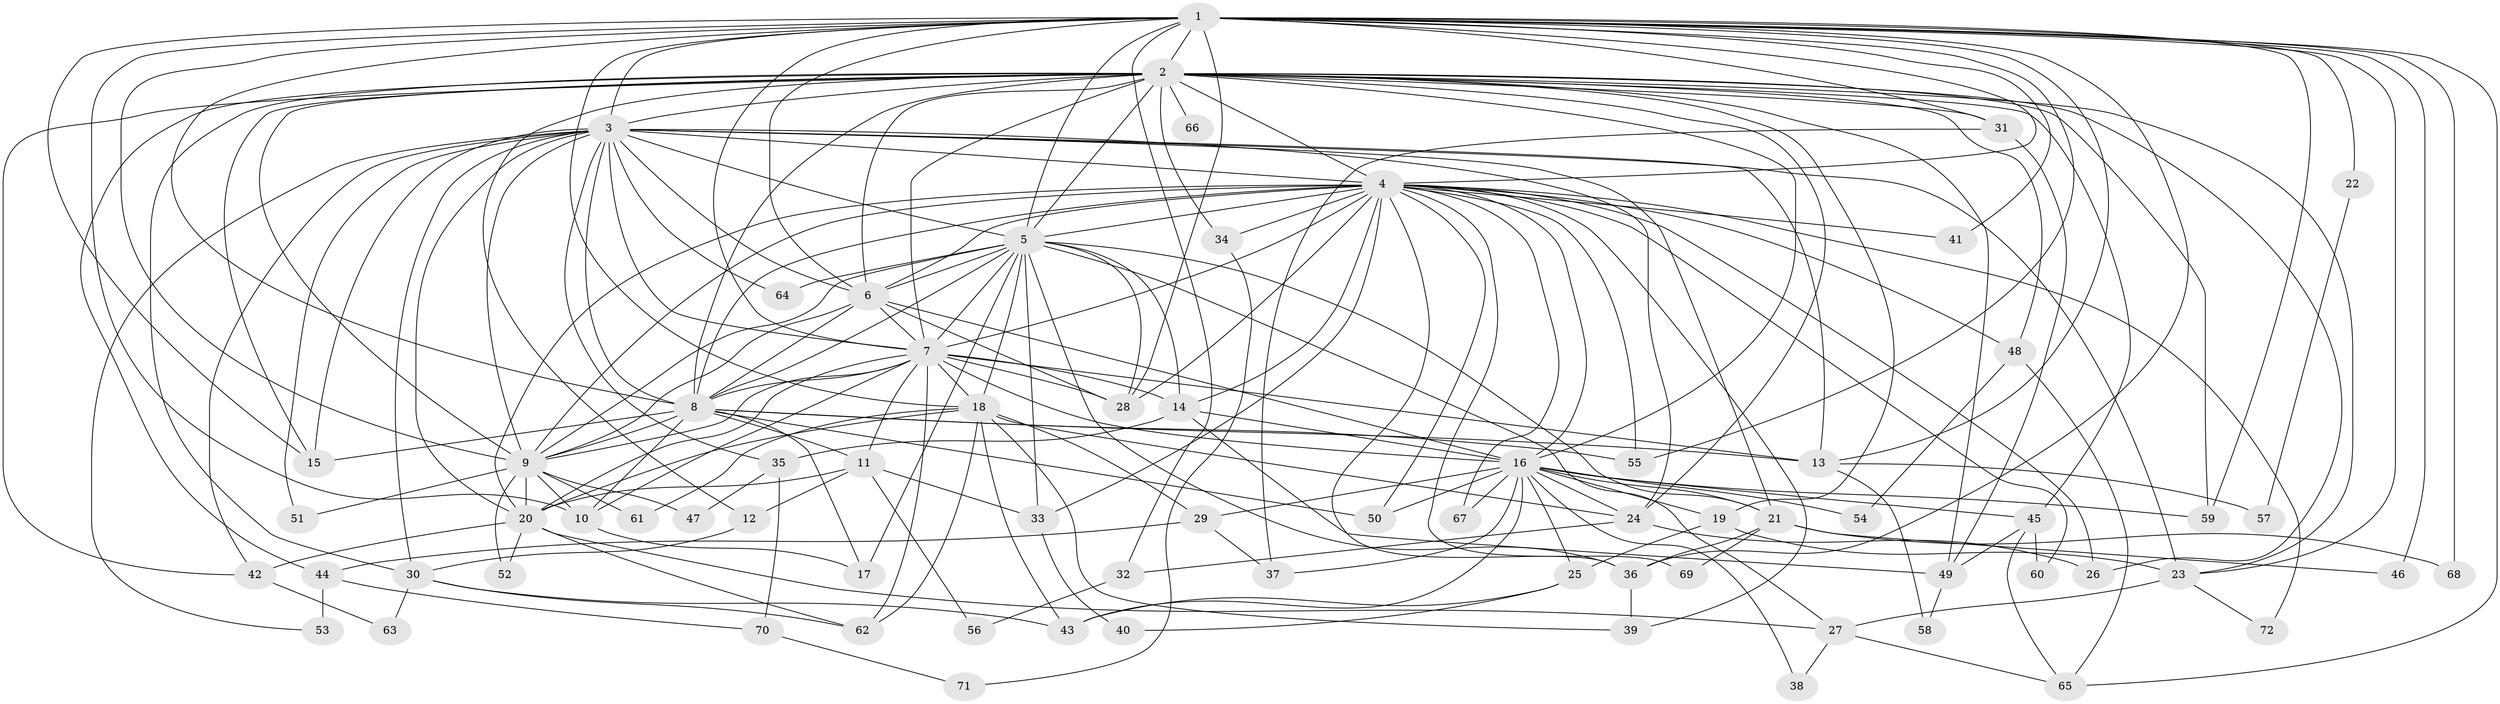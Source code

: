 // original degree distribution, {29: 0.013986013986013986, 24: 0.006993006993006993, 23: 0.006993006993006993, 18: 0.006993006993006993, 20: 0.013986013986013986, 22: 0.006993006993006993, 30: 0.006993006993006993, 16: 0.006993006993006993, 4: 0.1258741258741259, 6: 0.027972027972027972, 3: 0.1958041958041958, 5: 0.06993006993006994, 2: 0.4965034965034965, 12: 0.006993006993006993, 7: 0.006993006993006993}
// Generated by graph-tools (version 1.1) at 2025/35/03/09/25 02:35:04]
// undirected, 72 vertices, 204 edges
graph export_dot {
graph [start="1"]
  node [color=gray90,style=filled];
  1;
  2;
  3;
  4;
  5;
  6;
  7;
  8;
  9;
  10;
  11;
  12;
  13;
  14;
  15;
  16;
  17;
  18;
  19;
  20;
  21;
  22;
  23;
  24;
  25;
  26;
  27;
  28;
  29;
  30;
  31;
  32;
  33;
  34;
  35;
  36;
  37;
  38;
  39;
  40;
  41;
  42;
  43;
  44;
  45;
  46;
  47;
  48;
  49;
  50;
  51;
  52;
  53;
  54;
  55;
  56;
  57;
  58;
  59;
  60;
  61;
  62;
  63;
  64;
  65;
  66;
  67;
  68;
  69;
  70;
  71;
  72;
  1 -- 2 [weight=2.0];
  1 -- 3 [weight=2.0];
  1 -- 4 [weight=1.0];
  1 -- 5 [weight=2.0];
  1 -- 6 [weight=1.0];
  1 -- 7 [weight=1.0];
  1 -- 8 [weight=1.0];
  1 -- 9 [weight=1.0];
  1 -- 10 [weight=1.0];
  1 -- 13 [weight=1.0];
  1 -- 15 [weight=1.0];
  1 -- 18 [weight=1.0];
  1 -- 22 [weight=1.0];
  1 -- 23 [weight=1.0];
  1 -- 28 [weight=1.0];
  1 -- 31 [weight=2.0];
  1 -- 32 [weight=1.0];
  1 -- 36 [weight=1.0];
  1 -- 41 [weight=1.0];
  1 -- 46 [weight=1.0];
  1 -- 55 [weight=1.0];
  1 -- 59 [weight=1.0];
  1 -- 65 [weight=1.0];
  1 -- 68 [weight=1.0];
  2 -- 3 [weight=2.0];
  2 -- 4 [weight=3.0];
  2 -- 5 [weight=2.0];
  2 -- 6 [weight=3.0];
  2 -- 7 [weight=2.0];
  2 -- 8 [weight=3.0];
  2 -- 9 [weight=2.0];
  2 -- 12 [weight=1.0];
  2 -- 15 [weight=1.0];
  2 -- 16 [weight=2.0];
  2 -- 19 [weight=1.0];
  2 -- 23 [weight=1.0];
  2 -- 24 [weight=1.0];
  2 -- 26 [weight=1.0];
  2 -- 30 [weight=1.0];
  2 -- 31 [weight=1.0];
  2 -- 34 [weight=1.0];
  2 -- 42 [weight=1.0];
  2 -- 44 [weight=1.0];
  2 -- 45 [weight=1.0];
  2 -- 48 [weight=1.0];
  2 -- 49 [weight=1.0];
  2 -- 59 [weight=1.0];
  2 -- 66 [weight=2.0];
  3 -- 4 [weight=1.0];
  3 -- 5 [weight=1.0];
  3 -- 6 [weight=1.0];
  3 -- 7 [weight=1.0];
  3 -- 8 [weight=1.0];
  3 -- 9 [weight=1.0];
  3 -- 13 [weight=1.0];
  3 -- 15 [weight=1.0];
  3 -- 20 [weight=1.0];
  3 -- 21 [weight=1.0];
  3 -- 23 [weight=1.0];
  3 -- 24 [weight=2.0];
  3 -- 30 [weight=1.0];
  3 -- 35 [weight=1.0];
  3 -- 42 [weight=1.0];
  3 -- 51 [weight=1.0];
  3 -- 53 [weight=1.0];
  3 -- 64 [weight=1.0];
  4 -- 5 [weight=1.0];
  4 -- 6 [weight=1.0];
  4 -- 7 [weight=1.0];
  4 -- 8 [weight=1.0];
  4 -- 9 [weight=1.0];
  4 -- 14 [weight=1.0];
  4 -- 16 [weight=1.0];
  4 -- 20 [weight=2.0];
  4 -- 26 [weight=1.0];
  4 -- 28 [weight=1.0];
  4 -- 33 [weight=2.0];
  4 -- 34 [weight=1.0];
  4 -- 36 [weight=1.0];
  4 -- 39 [weight=1.0];
  4 -- 41 [weight=1.0];
  4 -- 48 [weight=1.0];
  4 -- 50 [weight=1.0];
  4 -- 55 [weight=1.0];
  4 -- 60 [weight=1.0];
  4 -- 67 [weight=1.0];
  4 -- 69 [weight=1.0];
  4 -- 72 [weight=1.0];
  5 -- 6 [weight=2.0];
  5 -- 7 [weight=1.0];
  5 -- 8 [weight=1.0];
  5 -- 9 [weight=1.0];
  5 -- 14 [weight=1.0];
  5 -- 17 [weight=1.0];
  5 -- 18 [weight=1.0];
  5 -- 21 [weight=1.0];
  5 -- 27 [weight=1.0];
  5 -- 28 [weight=1.0];
  5 -- 33 [weight=1.0];
  5 -- 36 [weight=1.0];
  5 -- 64 [weight=1.0];
  6 -- 7 [weight=2.0];
  6 -- 8 [weight=1.0];
  6 -- 9 [weight=2.0];
  6 -- 16 [weight=8.0];
  6 -- 28 [weight=1.0];
  7 -- 8 [weight=1.0];
  7 -- 9 [weight=1.0];
  7 -- 10 [weight=2.0];
  7 -- 11 [weight=1.0];
  7 -- 13 [weight=1.0];
  7 -- 14 [weight=1.0];
  7 -- 16 [weight=1.0];
  7 -- 18 [weight=8.0];
  7 -- 20 [weight=3.0];
  7 -- 28 [weight=1.0];
  7 -- 62 [weight=1.0];
  8 -- 9 [weight=1.0];
  8 -- 10 [weight=1.0];
  8 -- 11 [weight=4.0];
  8 -- 13 [weight=1.0];
  8 -- 15 [weight=1.0];
  8 -- 17 [weight=1.0];
  8 -- 50 [weight=1.0];
  8 -- 55 [weight=1.0];
  9 -- 10 [weight=1.0];
  9 -- 20 [weight=1.0];
  9 -- 47 [weight=1.0];
  9 -- 51 [weight=1.0];
  9 -- 52 [weight=1.0];
  9 -- 61 [weight=1.0];
  10 -- 17 [weight=1.0];
  11 -- 12 [weight=1.0];
  11 -- 20 [weight=2.0];
  11 -- 33 [weight=1.0];
  11 -- 56 [weight=1.0];
  12 -- 30 [weight=1.0];
  13 -- 57 [weight=1.0];
  13 -- 58 [weight=1.0];
  14 -- 16 [weight=1.0];
  14 -- 35 [weight=1.0];
  14 -- 49 [weight=1.0];
  16 -- 19 [weight=1.0];
  16 -- 21 [weight=2.0];
  16 -- 24 [weight=1.0];
  16 -- 25 [weight=1.0];
  16 -- 29 [weight=2.0];
  16 -- 37 [weight=1.0];
  16 -- 38 [weight=1.0];
  16 -- 43 [weight=2.0];
  16 -- 45 [weight=1.0];
  16 -- 50 [weight=1.0];
  16 -- 54 [weight=1.0];
  16 -- 59 [weight=1.0];
  16 -- 67 [weight=1.0];
  18 -- 20 [weight=1.0];
  18 -- 24 [weight=1.0];
  18 -- 29 [weight=1.0];
  18 -- 39 [weight=1.0];
  18 -- 43 [weight=1.0];
  18 -- 61 [weight=1.0];
  18 -- 62 [weight=1.0];
  19 -- 23 [weight=1.0];
  19 -- 25 [weight=1.0];
  20 -- 27 [weight=1.0];
  20 -- 42 [weight=1.0];
  20 -- 52 [weight=1.0];
  20 -- 62 [weight=1.0];
  21 -- 36 [weight=1.0];
  21 -- 46 [weight=1.0];
  21 -- 68 [weight=1.0];
  21 -- 69 [weight=1.0];
  22 -- 57 [weight=1.0];
  23 -- 27 [weight=2.0];
  23 -- 72 [weight=1.0];
  24 -- 26 [weight=1.0];
  24 -- 32 [weight=1.0];
  25 -- 40 [weight=1.0];
  25 -- 43 [weight=1.0];
  27 -- 38 [weight=1.0];
  27 -- 65 [weight=1.0];
  29 -- 37 [weight=1.0];
  29 -- 44 [weight=1.0];
  30 -- 43 [weight=1.0];
  30 -- 62 [weight=1.0];
  30 -- 63 [weight=1.0];
  31 -- 37 [weight=1.0];
  31 -- 49 [weight=1.0];
  32 -- 56 [weight=1.0];
  33 -- 40 [weight=1.0];
  34 -- 71 [weight=1.0];
  35 -- 47 [weight=1.0];
  35 -- 70 [weight=1.0];
  36 -- 39 [weight=1.0];
  42 -- 63 [weight=1.0];
  44 -- 53 [weight=1.0];
  44 -- 70 [weight=1.0];
  45 -- 49 [weight=1.0];
  45 -- 60 [weight=1.0];
  45 -- 65 [weight=1.0];
  48 -- 54 [weight=1.0];
  48 -- 65 [weight=1.0];
  49 -- 58 [weight=1.0];
  70 -- 71 [weight=1.0];
}
